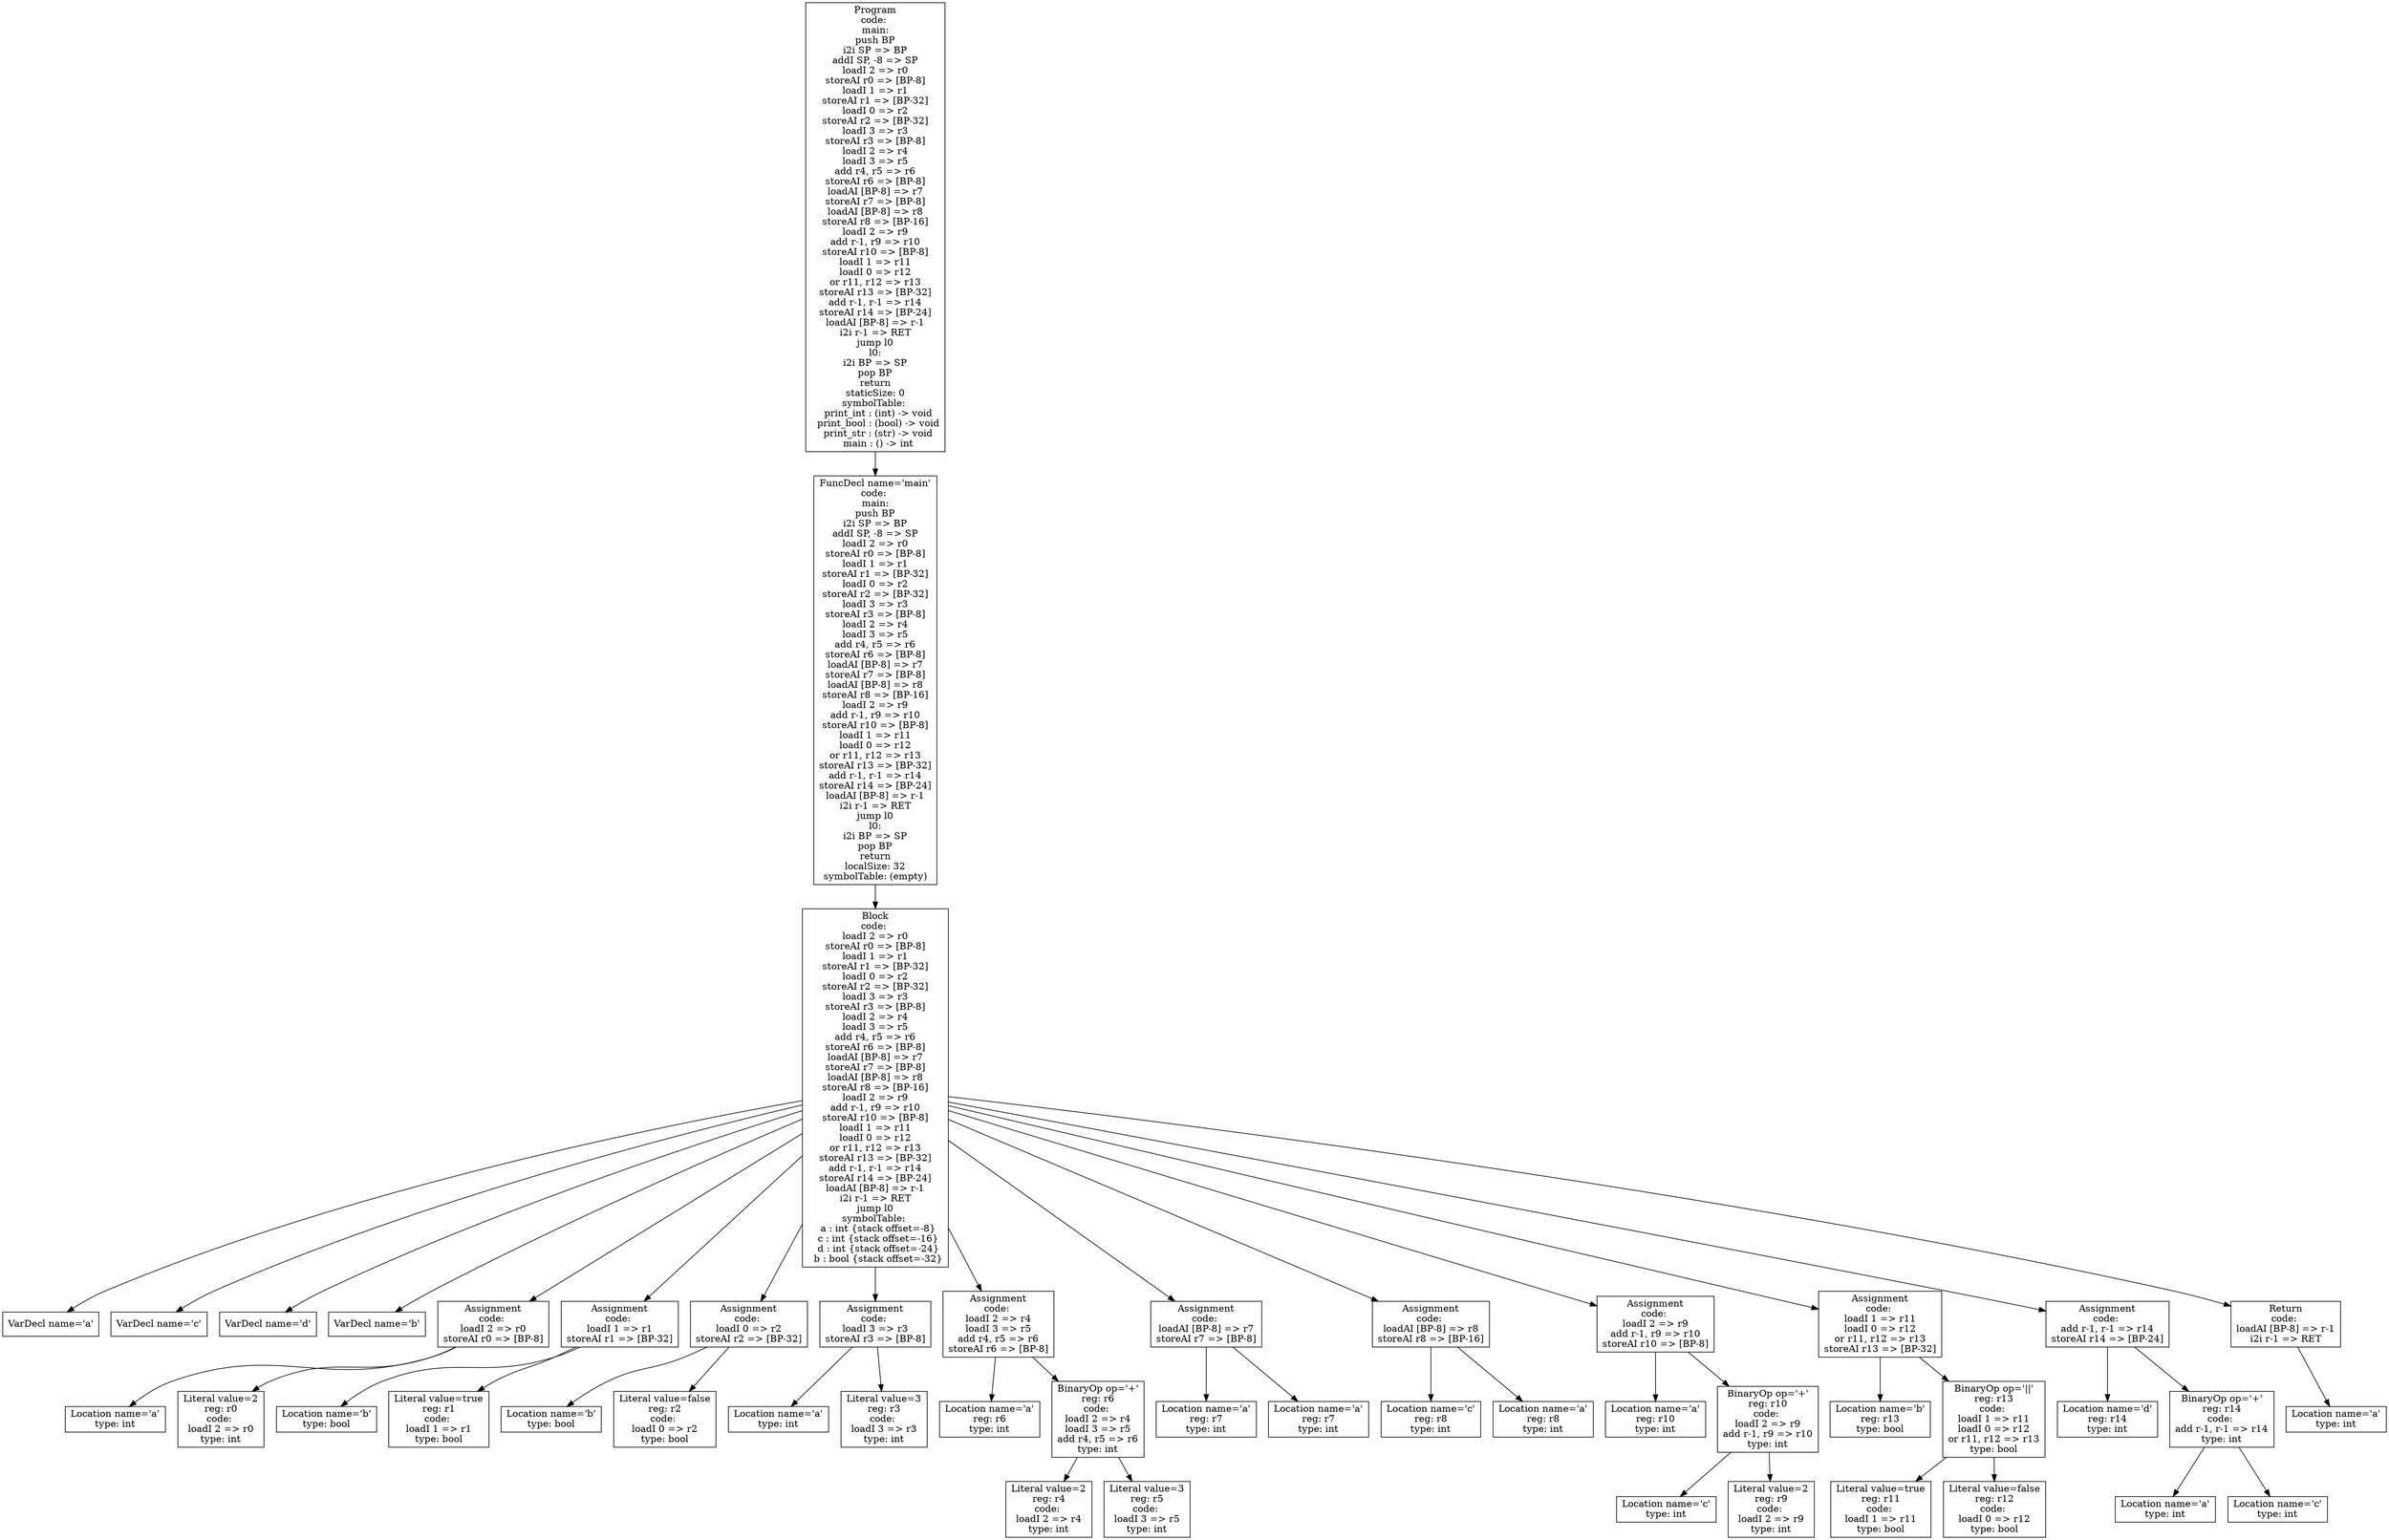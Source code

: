 digraph AST {
3 [shape=box, label="VarDecl name='a'"];
4 [shape=box, label="VarDecl name='c'"];
5 [shape=box, label="VarDecl name='d'"];
6 [shape=box, label="VarDecl name='b'"];
8 [shape=box, label="Location name='a'\ntype: int"];
9 [shape=box, label="Literal value=2\nreg: r0\ncode: \nloadI 2 => r0\ntype: int"];
7 [shape=box, label="Assignment\ncode: \nloadI 2 => r0\nstoreAI r0 => [BP-8]"];
7 -> 8;
7 -> 9;
11 [shape=box, label="Location name='b'\ntype: bool"];
12 [shape=box, label="Literal value=true\nreg: r1\ncode: \nloadI 1 => r1\ntype: bool"];
10 [shape=box, label="Assignment\ncode: \nloadI 1 => r1\nstoreAI r1 => [BP-32]"];
10 -> 11;
10 -> 12;
14 [shape=box, label="Location name='b'\ntype: bool"];
15 [shape=box, label="Literal value=false\nreg: r2\ncode: \nloadI 0 => r2\ntype: bool"];
13 [shape=box, label="Assignment\ncode: \nloadI 0 => r2\nstoreAI r2 => [BP-32]"];
13 -> 14;
13 -> 15;
17 [shape=box, label="Location name='a'\ntype: int"];
18 [shape=box, label="Literal value=3\nreg: r3\ncode: \nloadI 3 => r3\ntype: int"];
16 [shape=box, label="Assignment\ncode: \nloadI 3 => r3\nstoreAI r3 => [BP-8]"];
16 -> 17;
16 -> 18;
20 [shape=box, label="Location name='a'\nreg: r6\ntype: int"];
22 [shape=box, label="Literal value=2\nreg: r4\ncode: \nloadI 2 => r4\ntype: int"];
23 [shape=box, label="Literal value=3\nreg: r5\ncode: \nloadI 3 => r5\ntype: int"];
21 [shape=box, label="BinaryOp op='+'\nreg: r6\ncode: \nloadI 2 => r4\nloadI 3 => r5\nadd r4, r5 => r6\ntype: int"];
21 -> 22;
21 -> 23;
19 [shape=box, label="Assignment\ncode: \nloadI 2 => r4\nloadI 3 => r5\nadd r4, r5 => r6\nstoreAI r6 => [BP-8]"];
19 -> 20;
19 -> 21;
25 [shape=box, label="Location name='a'\nreg: r7\ntype: int"];
26 [shape=box, label="Location name='a'\nreg: r7\ntype: int"];
24 [shape=box, label="Assignment\ncode: \nloadAI [BP-8] => r7\nstoreAI r7 => [BP-8]"];
24 -> 25;
24 -> 26;
28 [shape=box, label="Location name='c'\nreg: r8\ntype: int"];
29 [shape=box, label="Location name='a'\nreg: r8\ntype: int"];
27 [shape=box, label="Assignment\ncode: \nloadAI [BP-8] => r8\nstoreAI r8 => [BP-16]"];
27 -> 28;
27 -> 29;
31 [shape=box, label="Location name='a'\nreg: r10\ntype: int"];
33 [shape=box, label="Location name='c'\ntype: int"];
34 [shape=box, label="Literal value=2\nreg: r9\ncode: \nloadI 2 => r9\ntype: int"];
32 [shape=box, label="BinaryOp op='+'\nreg: r10\ncode: \nloadI 2 => r9\nadd r-1, r9 => r10\ntype: int"];
32 -> 33;
32 -> 34;
30 [shape=box, label="Assignment\ncode: \nloadI 2 => r9\nadd r-1, r9 => r10\nstoreAI r10 => [BP-8]"];
30 -> 31;
30 -> 32;
36 [shape=box, label="Location name='b'\nreg: r13\ntype: bool"];
38 [shape=box, label="Literal value=true\nreg: r11\ncode: \nloadI 1 => r11\ntype: bool"];
39 [shape=box, label="Literal value=false\nreg: r12\ncode: \nloadI 0 => r12\ntype: bool"];
37 [shape=box, label="BinaryOp op='||'\nreg: r13\ncode: \nloadI 1 => r11\nloadI 0 => r12\nor r11, r12 => r13\ntype: bool"];
37 -> 38;
37 -> 39;
35 [shape=box, label="Assignment\ncode: \nloadI 1 => r11\nloadI 0 => r12\nor r11, r12 => r13\nstoreAI r13 => [BP-32]"];
35 -> 36;
35 -> 37;
41 [shape=box, label="Location name='d'\nreg: r14\ntype: int"];
43 [shape=box, label="Location name='a'\ntype: int"];
44 [shape=box, label="Location name='c'\ntype: int"];
42 [shape=box, label="BinaryOp op='+'\nreg: r14\ncode: \nadd r-1, r-1 => r14\ntype: int"];
42 -> 43;
42 -> 44;
40 [shape=box, label="Assignment\ncode: \nadd r-1, r-1 => r14\nstoreAI r14 => [BP-24]"];
40 -> 41;
40 -> 42;
46 [shape=box, label="Location name='a'\ntype: int"];
45 [shape=box, label="Return\ncode: \nloadAI [BP-8] => r-1\ni2i r-1 => RET"];
45 -> 46;
2 [shape=box, label="Block\ncode: \nloadI 2 => r0\nstoreAI r0 => [BP-8]\nloadI 1 => r1\nstoreAI r1 => [BP-32]\nloadI 0 => r2\nstoreAI r2 => [BP-32]\nloadI 3 => r3\nstoreAI r3 => [BP-8]\nloadI 2 => r4\nloadI 3 => r5\nadd r4, r5 => r6\nstoreAI r6 => [BP-8]\nloadAI [BP-8] => r7\nstoreAI r7 => [BP-8]\nloadAI [BP-8] => r8\nstoreAI r8 => [BP-16]\nloadI 2 => r9\nadd r-1, r9 => r10\nstoreAI r10 => [BP-8]\nloadI 1 => r11\nloadI 0 => r12\nor r11, r12 => r13\nstoreAI r13 => [BP-32]\nadd r-1, r-1 => r14\nstoreAI r14 => [BP-24]\nloadAI [BP-8] => r-1\ni2i r-1 => RET\njump l0\nsymbolTable: \n  a : int {stack offset=-8}\n  c : int {stack offset=-16}\n  d : int {stack offset=-24}\n  b : bool {stack offset=-32}"];
2 -> 3;
2 -> 4;
2 -> 5;
2 -> 6;
2 -> 7;
2 -> 10;
2 -> 13;
2 -> 16;
2 -> 19;
2 -> 24;
2 -> 27;
2 -> 30;
2 -> 35;
2 -> 40;
2 -> 45;
1 [shape=box, label="FuncDecl name='main'\ncode: \nmain:\npush BP\ni2i SP => BP\naddI SP, -8 => SP\nloadI 2 => r0\nstoreAI r0 => [BP-8]\nloadI 1 => r1\nstoreAI r1 => [BP-32]\nloadI 0 => r2\nstoreAI r2 => [BP-32]\nloadI 3 => r3\nstoreAI r3 => [BP-8]\nloadI 2 => r4\nloadI 3 => r5\nadd r4, r5 => r6\nstoreAI r6 => [BP-8]\nloadAI [BP-8] => r7\nstoreAI r7 => [BP-8]\nloadAI [BP-8] => r8\nstoreAI r8 => [BP-16]\nloadI 2 => r9\nadd r-1, r9 => r10\nstoreAI r10 => [BP-8]\nloadI 1 => r11\nloadI 0 => r12\nor r11, r12 => r13\nstoreAI r13 => [BP-32]\nadd r-1, r-1 => r14\nstoreAI r14 => [BP-24]\nloadAI [BP-8] => r-1\ni2i r-1 => RET\njump l0\nl0:\ni2i BP => SP\npop BP\nreturn\nlocalSize: 32\nsymbolTable: (empty)"];
1 -> 2;
0 [shape=box, label="Program\ncode: \nmain:\npush BP\ni2i SP => BP\naddI SP, -8 => SP\nloadI 2 => r0\nstoreAI r0 => [BP-8]\nloadI 1 => r1\nstoreAI r1 => [BP-32]\nloadI 0 => r2\nstoreAI r2 => [BP-32]\nloadI 3 => r3\nstoreAI r3 => [BP-8]\nloadI 2 => r4\nloadI 3 => r5\nadd r4, r5 => r6\nstoreAI r6 => [BP-8]\nloadAI [BP-8] => r7\nstoreAI r7 => [BP-8]\nloadAI [BP-8] => r8\nstoreAI r8 => [BP-16]\nloadI 2 => r9\nadd r-1, r9 => r10\nstoreAI r10 => [BP-8]\nloadI 1 => r11\nloadI 0 => r12\nor r11, r12 => r13\nstoreAI r13 => [BP-32]\nadd r-1, r-1 => r14\nstoreAI r14 => [BP-24]\nloadAI [BP-8] => r-1\ni2i r-1 => RET\njump l0\nl0:\ni2i BP => SP\npop BP\nreturn\nstaticSize: 0\nsymbolTable: \n  print_int : (int) -> void\n  print_bool : (bool) -> void\n  print_str : (str) -> void\n  main : () -> int"];
0 -> 1;
}
